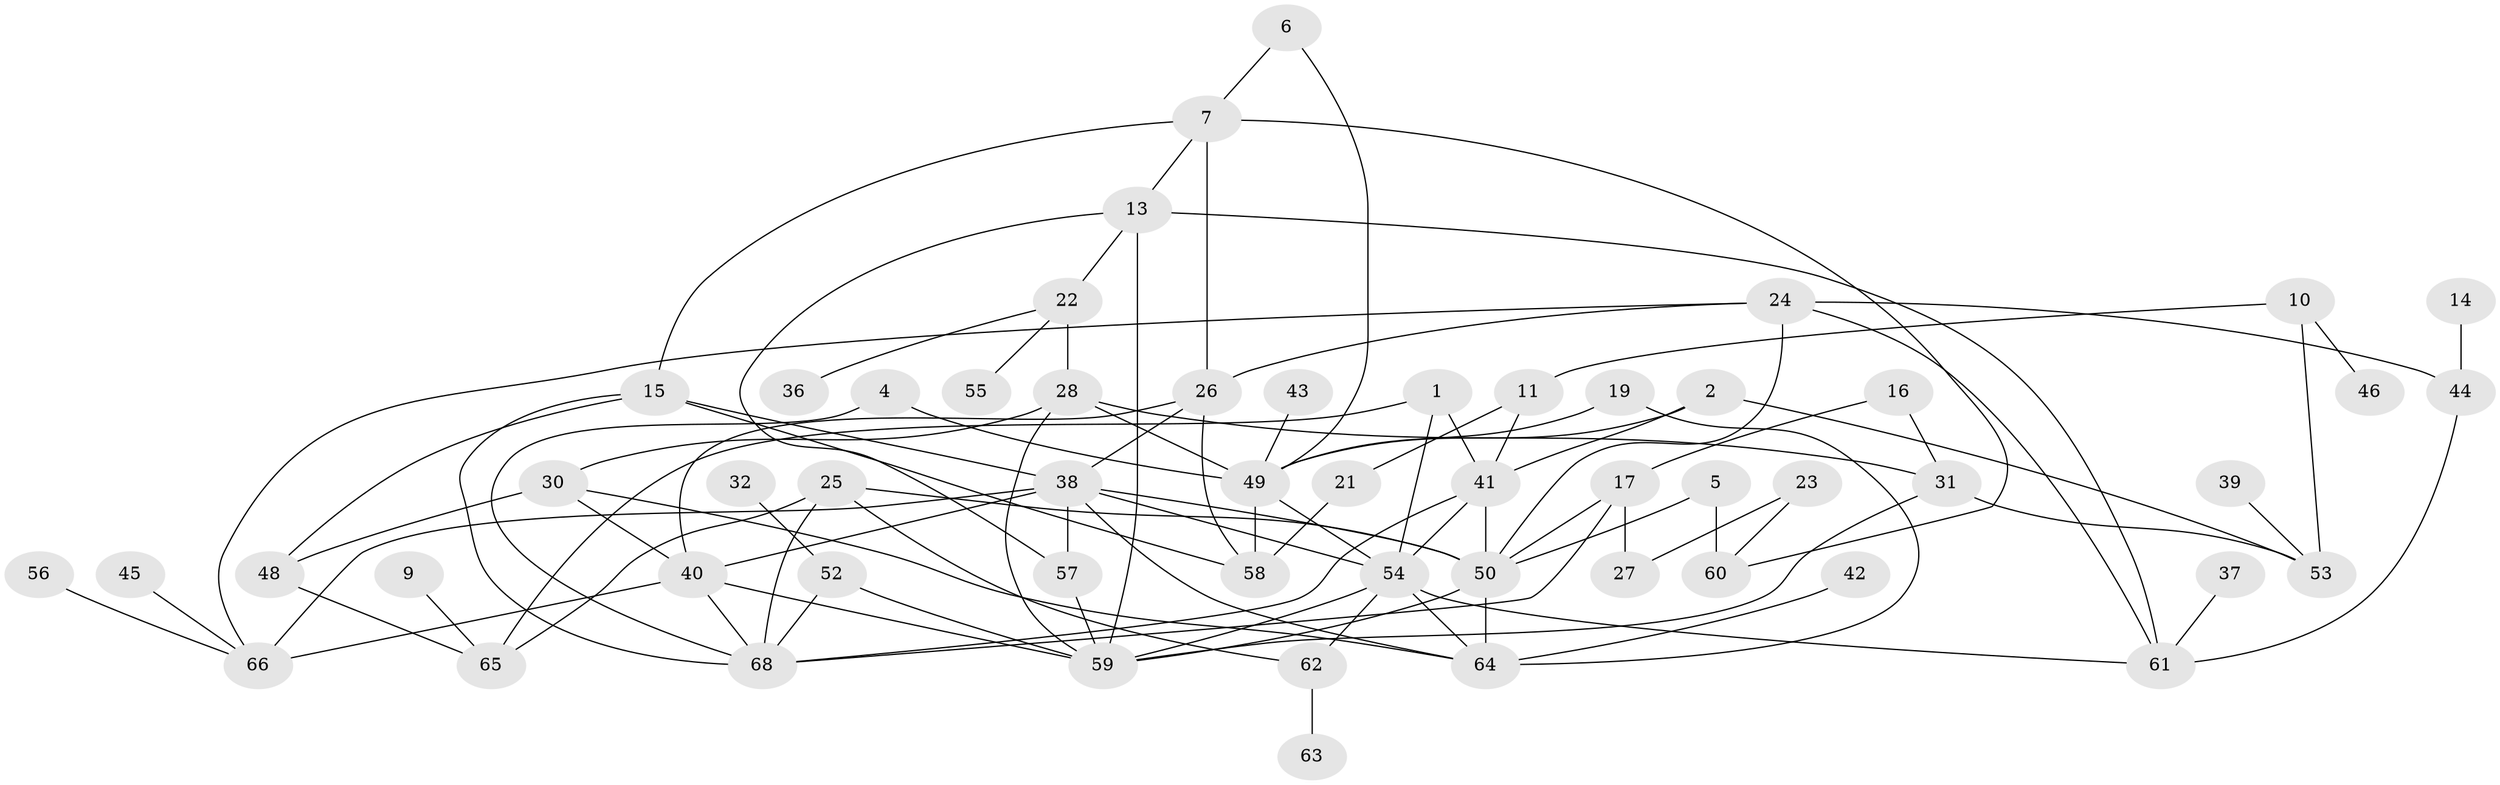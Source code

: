 // original degree distribution, {2: 0.29411764705882354, 3: 0.20588235294117646, 0: 0.08088235294117647, 5: 0.07352941176470588, 4: 0.13970588235294118, 6: 0.014705882352941176, 1: 0.16911764705882354, 7: 0.022058823529411766}
// Generated by graph-tools (version 1.1) at 2025/35/03/04/25 23:35:52]
// undirected, 56 vertices, 98 edges
graph export_dot {
  node [color=gray90,style=filled];
  1;
  2;
  4;
  5;
  6;
  7;
  9;
  10;
  11;
  13;
  14;
  15;
  16;
  17;
  19;
  21;
  22;
  23;
  24;
  25;
  26;
  27;
  28;
  30;
  31;
  32;
  36;
  37;
  38;
  39;
  40;
  41;
  42;
  43;
  44;
  45;
  46;
  48;
  49;
  50;
  52;
  53;
  54;
  55;
  56;
  57;
  58;
  59;
  60;
  61;
  62;
  63;
  64;
  65;
  66;
  68;
  1 -- 41 [weight=1.0];
  1 -- 54 [weight=1.0];
  1 -- 65 [weight=1.0];
  2 -- 41 [weight=1.0];
  2 -- 49 [weight=1.0];
  2 -- 53 [weight=1.0];
  4 -- 49 [weight=1.0];
  4 -- 68 [weight=1.0];
  5 -- 50 [weight=1.0];
  5 -- 60 [weight=1.0];
  6 -- 7 [weight=1.0];
  6 -- 49 [weight=1.0];
  7 -- 13 [weight=1.0];
  7 -- 15 [weight=1.0];
  7 -- 26 [weight=1.0];
  7 -- 60 [weight=1.0];
  9 -- 65 [weight=1.0];
  10 -- 11 [weight=1.0];
  10 -- 46 [weight=1.0];
  10 -- 53 [weight=1.0];
  11 -- 21 [weight=1.0];
  11 -- 41 [weight=1.0];
  13 -- 22 [weight=1.0];
  13 -- 57 [weight=1.0];
  13 -- 59 [weight=1.0];
  13 -- 61 [weight=1.0];
  14 -- 44 [weight=1.0];
  15 -- 38 [weight=1.0];
  15 -- 48 [weight=1.0];
  15 -- 58 [weight=1.0];
  15 -- 68 [weight=1.0];
  16 -- 17 [weight=1.0];
  16 -- 31 [weight=1.0];
  17 -- 27 [weight=1.0];
  17 -- 50 [weight=1.0];
  17 -- 68 [weight=1.0];
  19 -- 49 [weight=1.0];
  19 -- 64 [weight=1.0];
  21 -- 58 [weight=1.0];
  22 -- 28 [weight=2.0];
  22 -- 36 [weight=1.0];
  22 -- 55 [weight=1.0];
  23 -- 27 [weight=1.0];
  23 -- 60 [weight=1.0];
  24 -- 26 [weight=1.0];
  24 -- 44 [weight=1.0];
  24 -- 50 [weight=1.0];
  24 -- 61 [weight=1.0];
  24 -- 66 [weight=1.0];
  25 -- 50 [weight=2.0];
  25 -- 62 [weight=1.0];
  25 -- 65 [weight=1.0];
  25 -- 68 [weight=1.0];
  26 -- 38 [weight=1.0];
  26 -- 40 [weight=1.0];
  26 -- 58 [weight=1.0];
  28 -- 30 [weight=1.0];
  28 -- 31 [weight=1.0];
  28 -- 49 [weight=1.0];
  28 -- 59 [weight=1.0];
  30 -- 40 [weight=1.0];
  30 -- 48 [weight=1.0];
  30 -- 64 [weight=1.0];
  31 -- 53 [weight=1.0];
  31 -- 59 [weight=1.0];
  32 -- 52 [weight=1.0];
  37 -- 61 [weight=1.0];
  38 -- 40 [weight=1.0];
  38 -- 50 [weight=2.0];
  38 -- 54 [weight=1.0];
  38 -- 57 [weight=1.0];
  38 -- 64 [weight=1.0];
  38 -- 66 [weight=1.0];
  39 -- 53 [weight=1.0];
  40 -- 59 [weight=1.0];
  40 -- 66 [weight=2.0];
  40 -- 68 [weight=1.0];
  41 -- 50 [weight=1.0];
  41 -- 54 [weight=1.0];
  41 -- 68 [weight=1.0];
  42 -- 64 [weight=1.0];
  43 -- 49 [weight=1.0];
  44 -- 61 [weight=1.0];
  45 -- 66 [weight=1.0];
  48 -- 65 [weight=1.0];
  49 -- 54 [weight=1.0];
  49 -- 58 [weight=1.0];
  50 -- 59 [weight=1.0];
  50 -- 64 [weight=2.0];
  52 -- 59 [weight=1.0];
  52 -- 68 [weight=1.0];
  54 -- 59 [weight=1.0];
  54 -- 61 [weight=1.0];
  54 -- 62 [weight=1.0];
  54 -- 64 [weight=1.0];
  56 -- 66 [weight=1.0];
  57 -- 59 [weight=1.0];
  62 -- 63 [weight=1.0];
}
